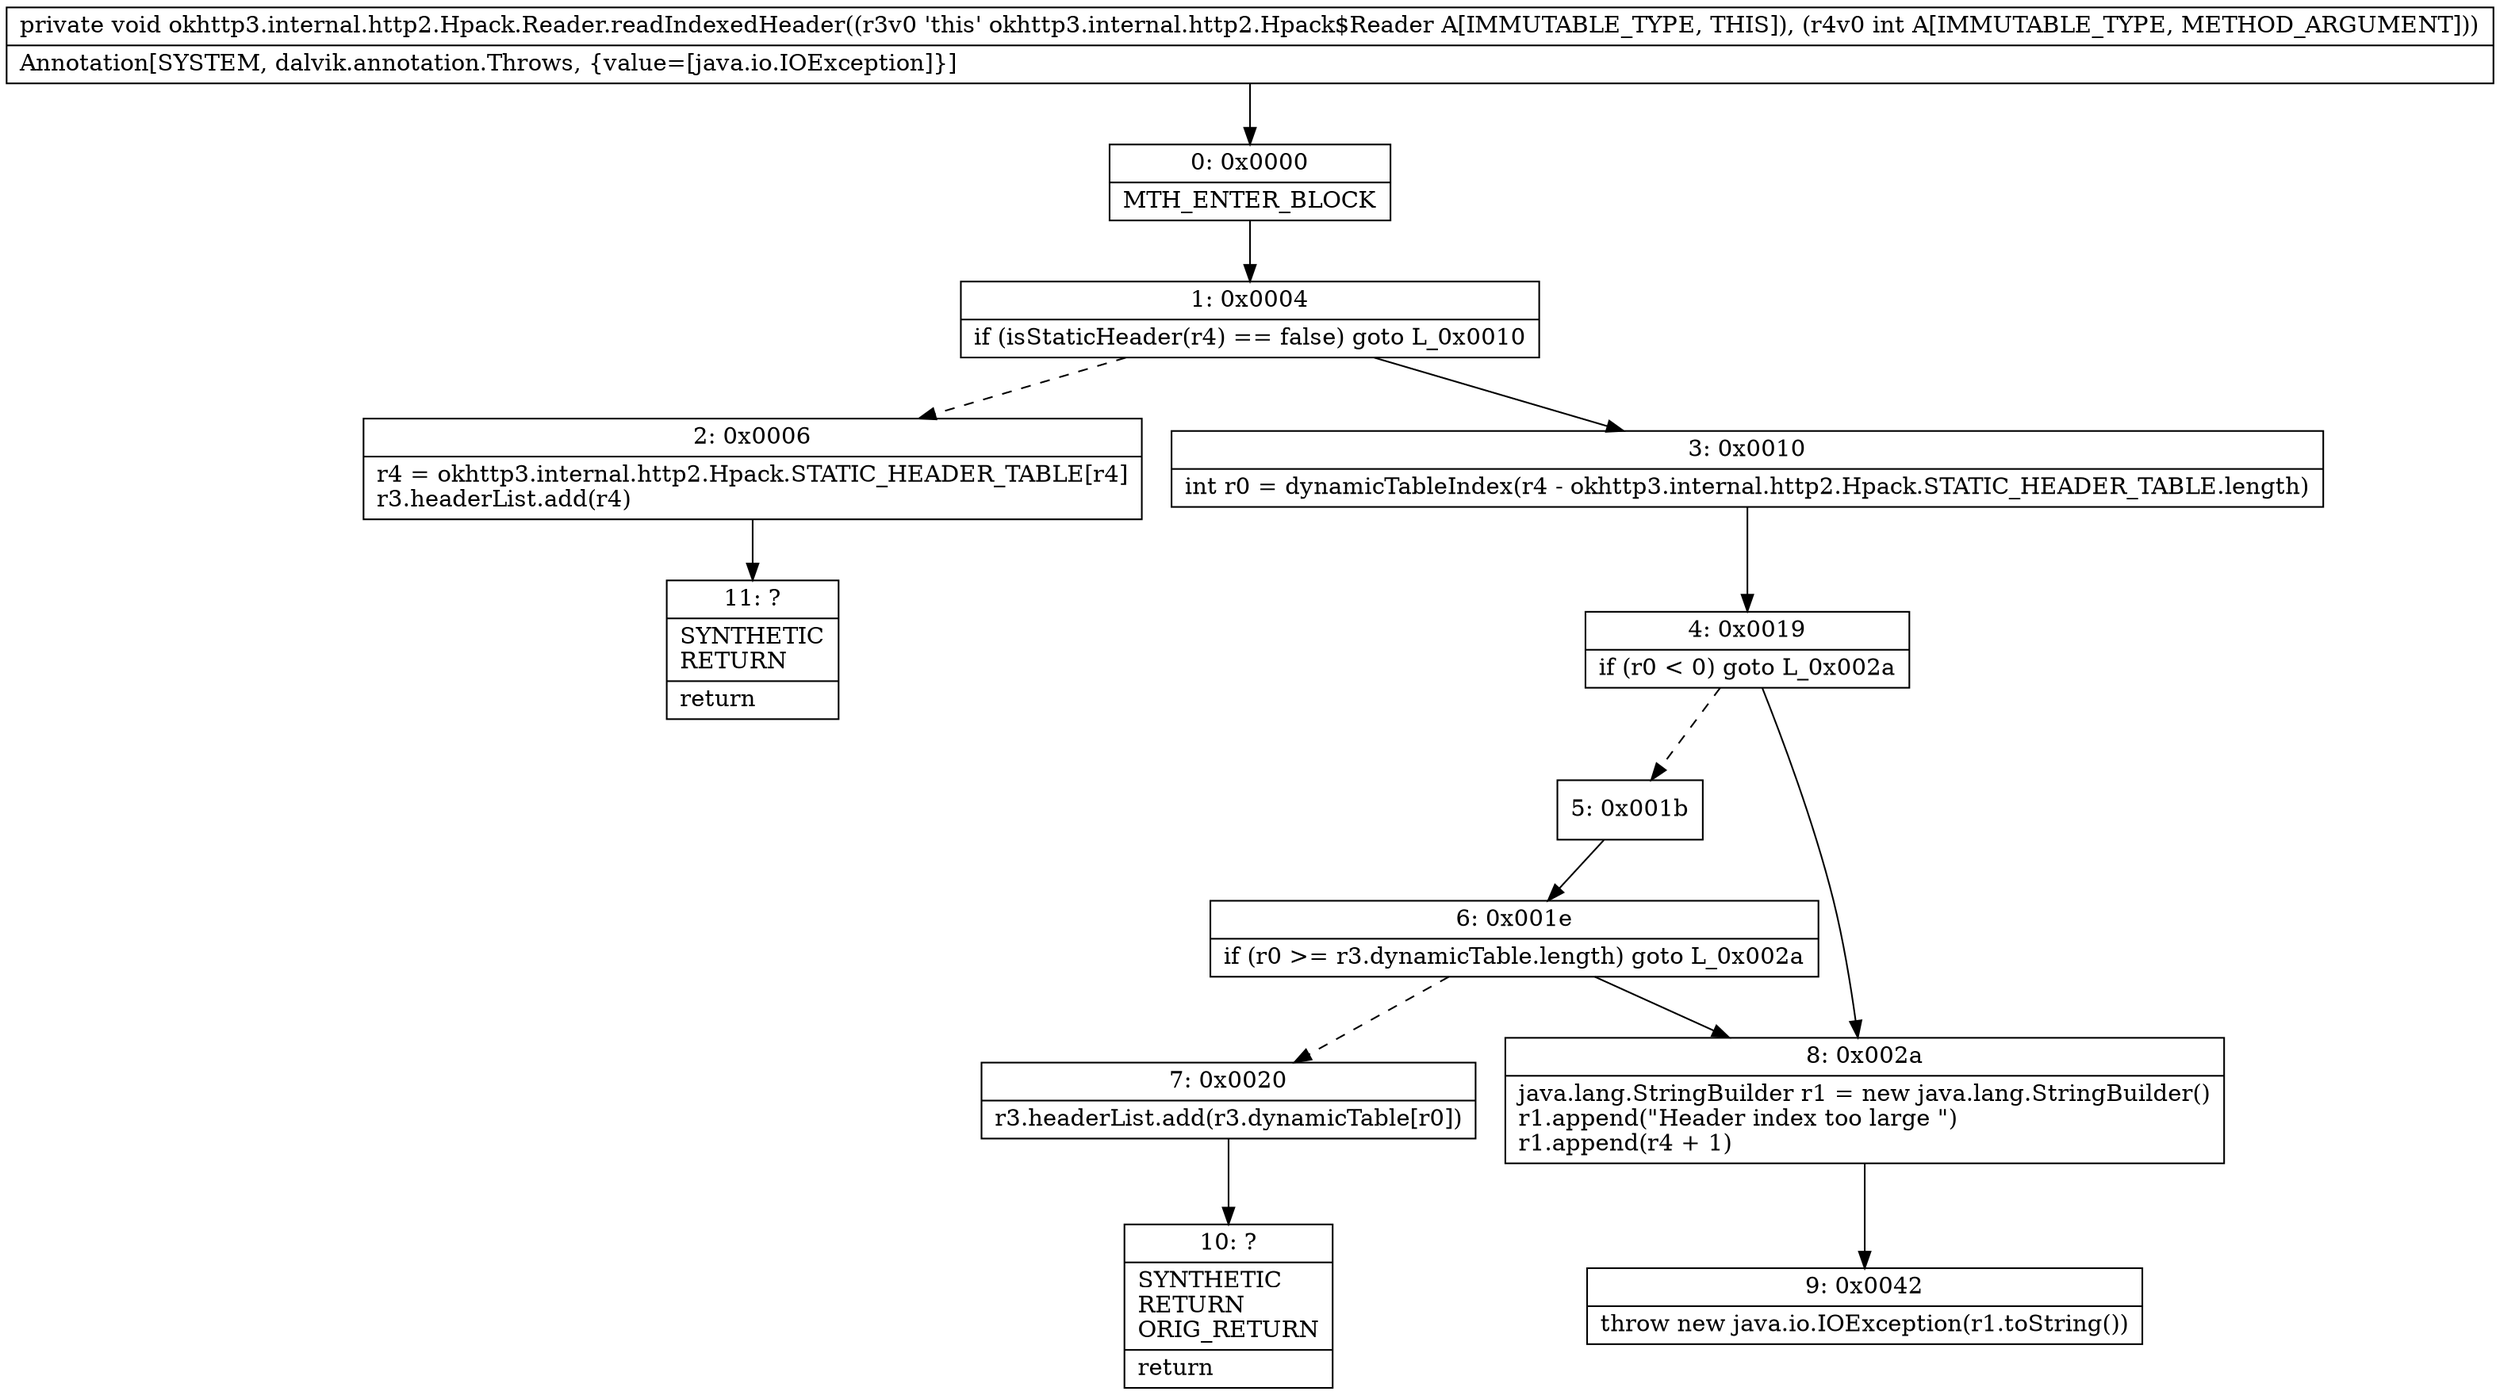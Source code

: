 digraph "CFG forokhttp3.internal.http2.Hpack.Reader.readIndexedHeader(I)V" {
Node_0 [shape=record,label="{0\:\ 0x0000|MTH_ENTER_BLOCK\l}"];
Node_1 [shape=record,label="{1\:\ 0x0004|if (isStaticHeader(r4) == false) goto L_0x0010\l}"];
Node_2 [shape=record,label="{2\:\ 0x0006|r4 = okhttp3.internal.http2.Hpack.STATIC_HEADER_TABLE[r4]\lr3.headerList.add(r4)\l}"];
Node_3 [shape=record,label="{3\:\ 0x0010|int r0 = dynamicTableIndex(r4 \- okhttp3.internal.http2.Hpack.STATIC_HEADER_TABLE.length)\l}"];
Node_4 [shape=record,label="{4\:\ 0x0019|if (r0 \< 0) goto L_0x002a\l}"];
Node_5 [shape=record,label="{5\:\ 0x001b}"];
Node_6 [shape=record,label="{6\:\ 0x001e|if (r0 \>= r3.dynamicTable.length) goto L_0x002a\l}"];
Node_7 [shape=record,label="{7\:\ 0x0020|r3.headerList.add(r3.dynamicTable[r0])\l}"];
Node_8 [shape=record,label="{8\:\ 0x002a|java.lang.StringBuilder r1 = new java.lang.StringBuilder()\lr1.append(\"Header index too large \")\lr1.append(r4 + 1)\l}"];
Node_9 [shape=record,label="{9\:\ 0x0042|throw new java.io.IOException(r1.toString())\l}"];
Node_10 [shape=record,label="{10\:\ ?|SYNTHETIC\lRETURN\lORIG_RETURN\l|return\l}"];
Node_11 [shape=record,label="{11\:\ ?|SYNTHETIC\lRETURN\l|return\l}"];
MethodNode[shape=record,label="{private void okhttp3.internal.http2.Hpack.Reader.readIndexedHeader((r3v0 'this' okhttp3.internal.http2.Hpack$Reader A[IMMUTABLE_TYPE, THIS]), (r4v0 int A[IMMUTABLE_TYPE, METHOD_ARGUMENT]))  | Annotation[SYSTEM, dalvik.annotation.Throws, \{value=[java.io.IOException]\}]\l}"];
MethodNode -> Node_0;
Node_0 -> Node_1;
Node_1 -> Node_2[style=dashed];
Node_1 -> Node_3;
Node_2 -> Node_11;
Node_3 -> Node_4;
Node_4 -> Node_5[style=dashed];
Node_4 -> Node_8;
Node_5 -> Node_6;
Node_6 -> Node_7[style=dashed];
Node_6 -> Node_8;
Node_7 -> Node_10;
Node_8 -> Node_9;
}

